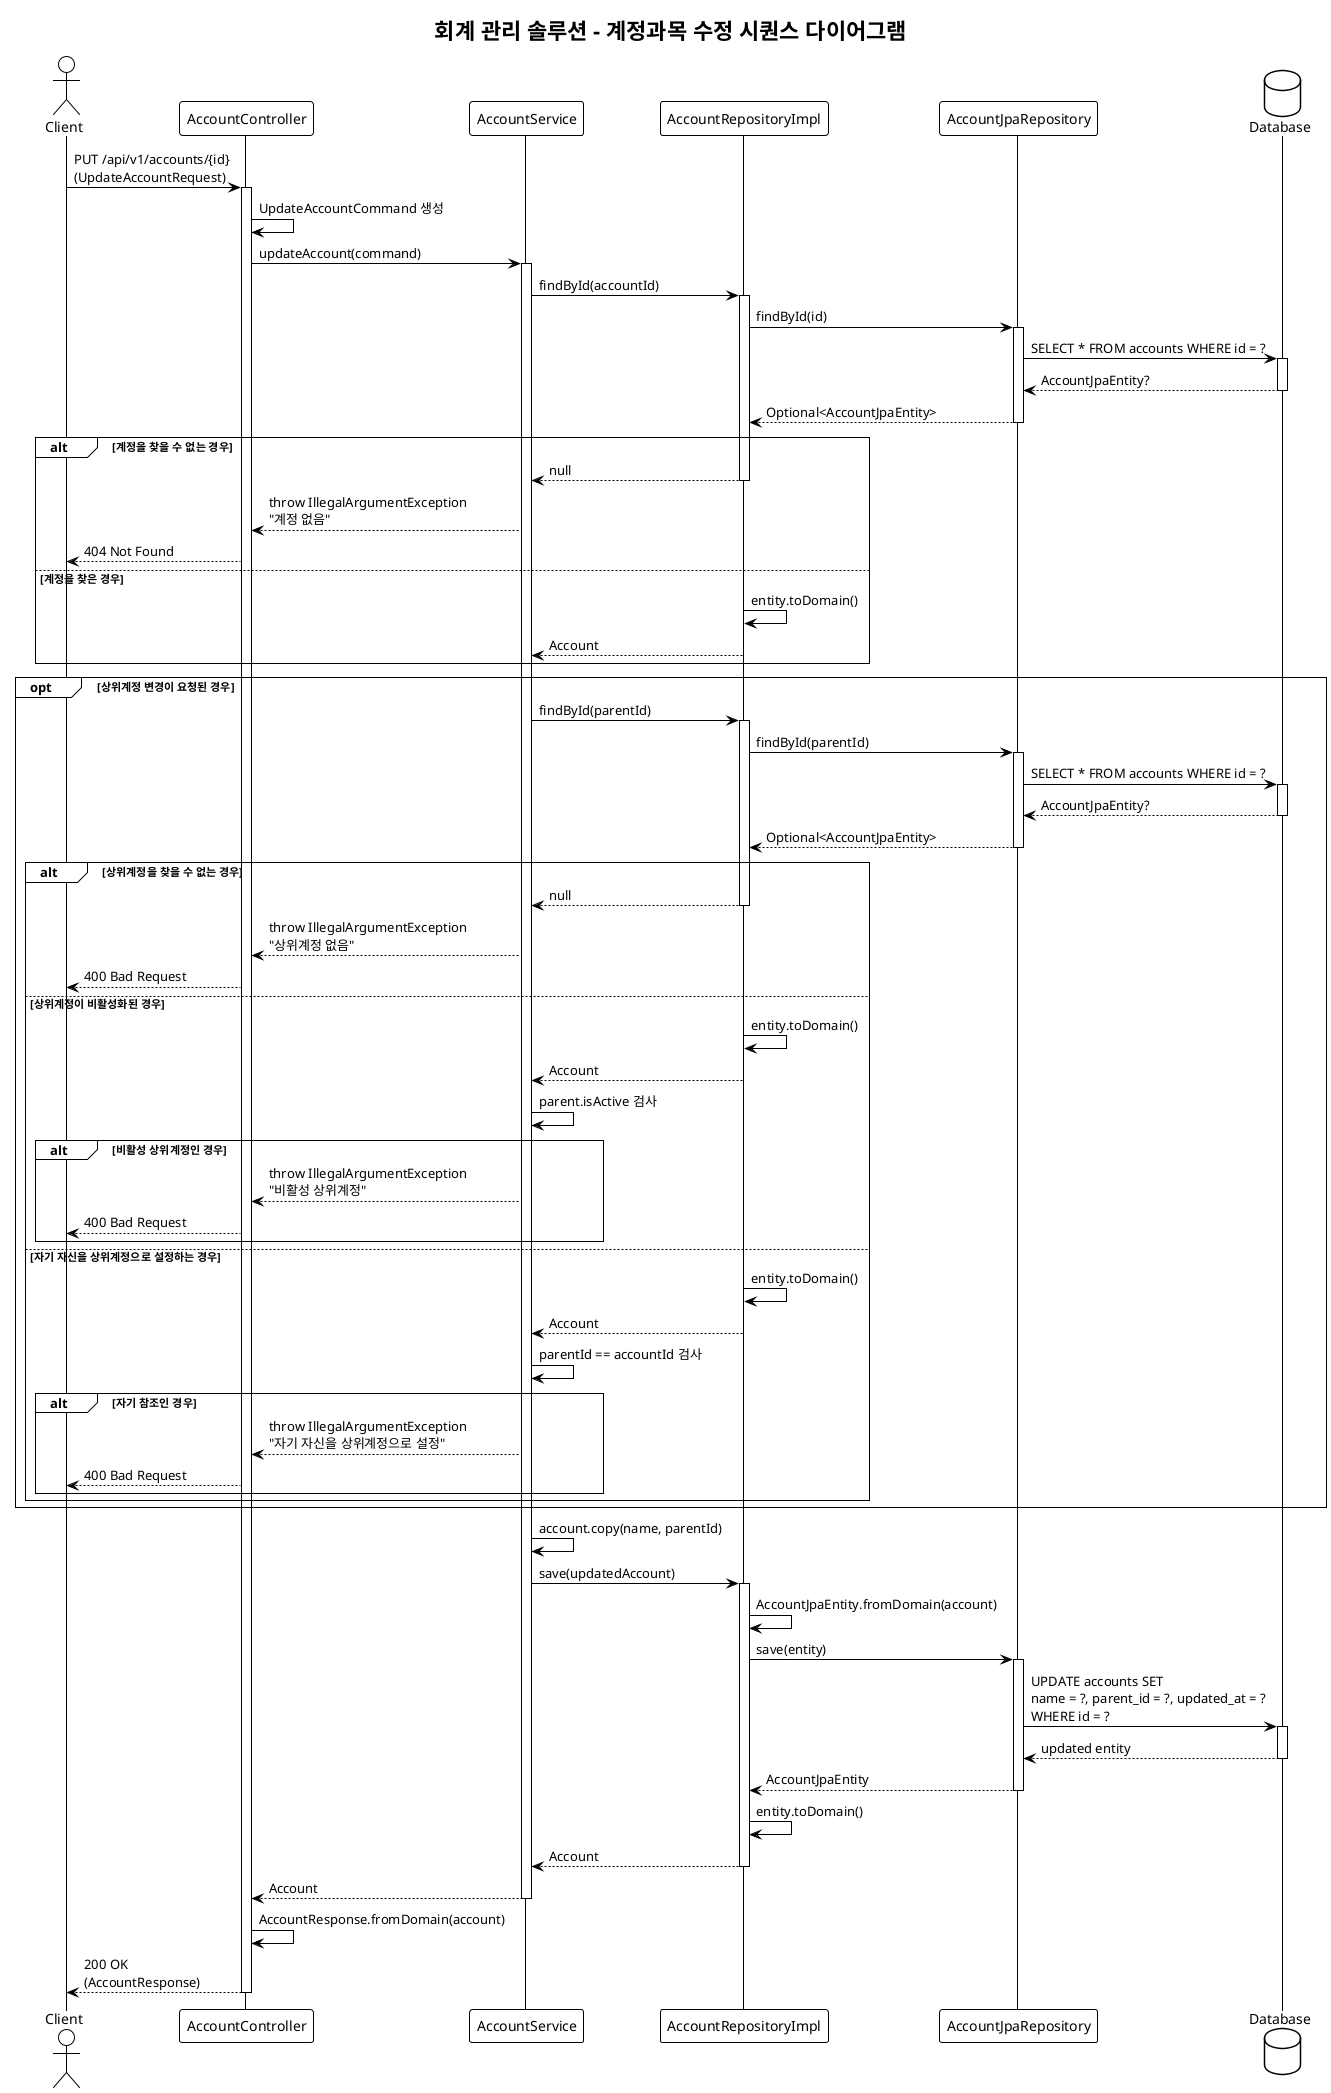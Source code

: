@startuml Sequence Diagram - Update Account

!theme plain
title 회계 관리 솔루션 - 계정과목 수정 시퀀스 다이어그램

actor Client
participant "AccountController" as Controller
participant "AccountService" as Service
participant "AccountRepositoryImpl" as Repository
participant "AccountJpaRepository" as JpaRepo
database "Database" as DB

Client -> Controller: PUT /api/v1/accounts/{id}\n(UpdateAccountRequest)
activate Controller

Controller -> Controller: UpdateAccountCommand 생성

Controller -> Service: updateAccount(command)
activate Service

' 기존 계정 조회
Service -> Repository: findById(accountId)
activate Repository
Repository -> JpaRepo: findById(id)
activate JpaRepo
JpaRepo -> DB: SELECT * FROM accounts WHERE id = ?
activate DB
DB --> JpaRepo: AccountJpaEntity?
deactivate DB
JpaRepo --> Repository: Optional<AccountJpaEntity>
deactivate JpaRepo

alt 계정을 찾을 수 없는 경우
    Repository --> Service: null
    deactivate Repository
    Service --> Controller: throw IllegalArgumentException\n"계정 없음"
    Controller --> Client: 404 Not Found
'    stop
else 계정을 찾은 경우
    Repository -> Repository: entity.toDomain()
    Repository --> Service: Account
    deactivate Repository
end

' 상위계정 변경 검증 (선택적)
opt 상위계정 변경이 요청된 경우
    Service -> Repository: findById(parentId)
    activate Repository
    Repository -> JpaRepo: findById(parentId)
    activate JpaRepo
    JpaRepo -> DB: SELECT * FROM accounts WHERE id = ?
    activate DB
    DB --> JpaRepo: AccountJpaEntity?
    deactivate DB
    JpaRepo --> Repository: Optional<AccountJpaEntity>
    deactivate JpaRepo
    
    alt 상위계정을 찾을 수 없는 경우
        Repository --> Service: null
        deactivate Repository
        Service --> Controller: throw IllegalArgumentException\n"상위계정 없음"
        Controller --> Client: 400 Bad Request
'        stop
    else 상위계정이 비활성화된 경우
        Repository -> Repository: entity.toDomain()
        Repository --> Service: Account
        deactivate Repository
        Service -> Service: parent.isActive 검사
        alt 비활성 상위계정인 경우
            Service --> Controller: throw IllegalArgumentException\n"비활성 상위계정"
            Controller --> Client: 400 Bad Request
'            stop
        end
    else 자기 자신을 상위계정으로 설정하는 경우
        Repository -> Repository: entity.toDomain()
        Repository --> Service: Account
        deactivate Repository
        Service -> Service: parentId == accountId 검사
        alt 자기 참조인 경우
            Service --> Controller: throw IllegalArgumentException\n"자기 자신을 상위계정으로 설정"
            Controller --> Client: 400 Bad Request
'            stop
        end
    end
end

' 계정 정보 업데이트 및 저장
Service -> Service: account.copy(name, parentId)
Service -> Repository: save(updatedAccount)
activate Repository
Repository -> Repository: AccountJpaEntity.fromDomain(account)
Repository -> JpaRepo: save(entity)
activate JpaRepo
JpaRepo -> DB: UPDATE accounts SET\nname = ?, parent_id = ?, updated_at = ?\nWHERE id = ?
activate DB
DB --> JpaRepo: updated entity
deactivate DB
JpaRepo --> Repository: AccountJpaEntity
deactivate JpaRepo
Repository -> Repository: entity.toDomain()
Repository --> Service: Account
deactivate Repository

Service --> Controller: Account
deactivate Service

Controller -> Controller: AccountResponse.fromDomain(account)
Controller --> Client: 200 OK\n(AccountResponse)
deactivate Controller

@enduml

